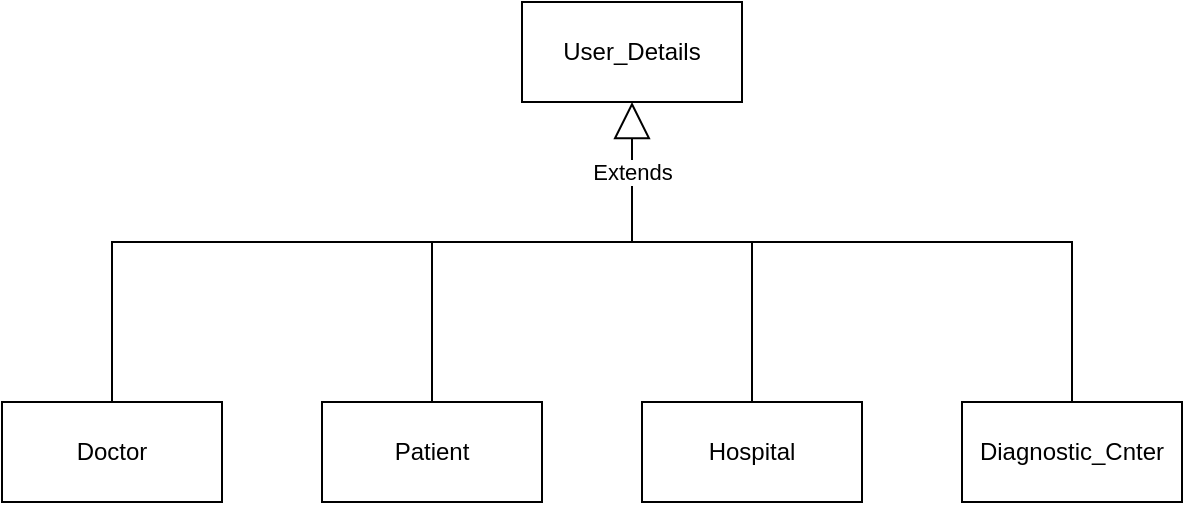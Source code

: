 <mxfile version="24.3.1" type="device">
  <diagram name="Page-1" id="KWVp0uY42USOUIRWh2jb">
    <mxGraphModel dx="1386" dy="797" grid="1" gridSize="10" guides="1" tooltips="1" connect="1" arrows="1" fold="1" page="1" pageScale="1" pageWidth="827" pageHeight="1169" math="0" shadow="0">
      <root>
        <mxCell id="0" />
        <mxCell id="1" parent="0" />
        <mxCell id="TSjqbWxO8Zb8RLSTA2CS-1" value="User_Details" style="html=1;whiteSpace=wrap;" vertex="1" parent="1">
          <mxGeometry x="390" y="360" width="110" height="50" as="geometry" />
        </mxCell>
        <mxCell id="TSjqbWxO8Zb8RLSTA2CS-2" value="Doctor" style="html=1;whiteSpace=wrap;" vertex="1" parent="1">
          <mxGeometry x="130" y="560" width="110" height="50" as="geometry" />
        </mxCell>
        <mxCell id="TSjqbWxO8Zb8RLSTA2CS-3" value="Patient" style="html=1;whiteSpace=wrap;" vertex="1" parent="1">
          <mxGeometry x="290" y="560" width="110" height="50" as="geometry" />
        </mxCell>
        <mxCell id="TSjqbWxO8Zb8RLSTA2CS-4" value="Hospital" style="html=1;whiteSpace=wrap;" vertex="1" parent="1">
          <mxGeometry x="450" y="560" width="110" height="50" as="geometry" />
        </mxCell>
        <mxCell id="TSjqbWxO8Zb8RLSTA2CS-5" value="Diagnostic_Cnter" style="html=1;whiteSpace=wrap;" vertex="1" parent="1">
          <mxGeometry x="610" y="560" width="110" height="50" as="geometry" />
        </mxCell>
        <mxCell id="TSjqbWxO8Zb8RLSTA2CS-9" value="Extends" style="endArrow=block;endSize=16;endFill=0;html=1;rounded=0;entryX=0.5;entryY=1;entryDx=0;entryDy=0;" edge="1" parent="1" target="TSjqbWxO8Zb8RLSTA2CS-1">
          <mxGeometry width="160" relative="1" as="geometry">
            <mxPoint x="445" y="480" as="sourcePoint" />
            <mxPoint x="460" y="480" as="targetPoint" />
          </mxGeometry>
        </mxCell>
        <mxCell id="TSjqbWxO8Zb8RLSTA2CS-14" value="" style="endArrow=none;html=1;rounded=0;exitX=0.5;exitY=0;exitDx=0;exitDy=0;" edge="1" parent="1" source="TSjqbWxO8Zb8RLSTA2CS-2" target="TSjqbWxO8Zb8RLSTA2CS-5">
          <mxGeometry width="50" height="50" relative="1" as="geometry">
            <mxPoint x="180" y="430" as="sourcePoint" />
            <mxPoint x="690" y="480" as="targetPoint" />
            <Array as="points">
              <mxPoint x="185" y="480" />
              <mxPoint x="540" y="480" />
              <mxPoint x="665" y="480" />
            </Array>
          </mxGeometry>
        </mxCell>
        <mxCell id="TSjqbWxO8Zb8RLSTA2CS-15" value="" style="endArrow=none;html=1;rounded=0;" edge="1" parent="1" source="TSjqbWxO8Zb8RLSTA2CS-3">
          <mxGeometry width="50" height="50" relative="1" as="geometry">
            <mxPoint x="360" y="510" as="sourcePoint" />
            <mxPoint x="345" y="480" as="targetPoint" />
          </mxGeometry>
        </mxCell>
        <mxCell id="TSjqbWxO8Zb8RLSTA2CS-16" value="" style="endArrow=none;html=1;rounded=0;" edge="1" parent="1">
          <mxGeometry width="50" height="50" relative="1" as="geometry">
            <mxPoint x="505" y="560" as="sourcePoint" />
            <mxPoint x="505" y="480" as="targetPoint" />
          </mxGeometry>
        </mxCell>
      </root>
    </mxGraphModel>
  </diagram>
</mxfile>
